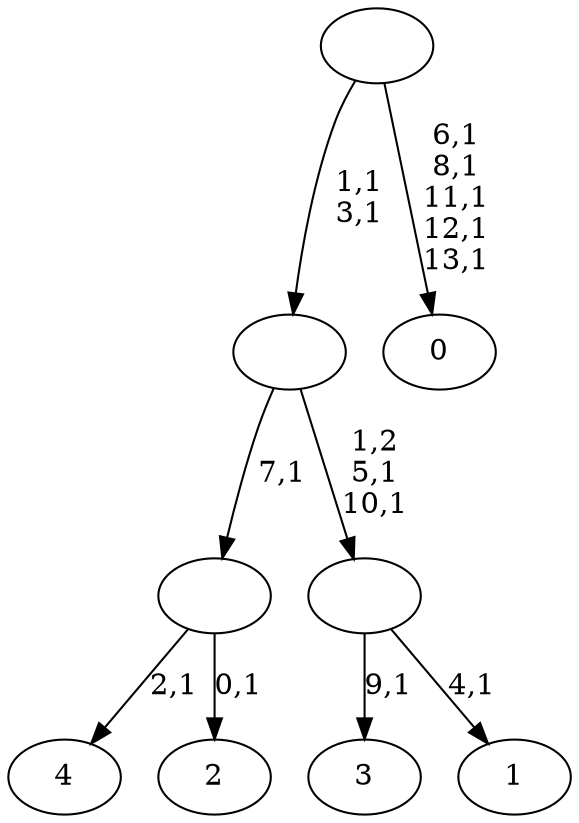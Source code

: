 digraph T {
	19 [label="4"]
	17 [label="3"]
	15 [label="2"]
	13 [label=""]
	12 [label="1"]
	10 [label=""]
	8 [label=""]
	6 [label="0"]
	0 [label=""]
	13 -> 15 [label="0,1"]
	13 -> 19 [label="2,1"]
	10 -> 12 [label="4,1"]
	10 -> 17 [label="9,1"]
	8 -> 10 [label="1,2\n5,1\n10,1"]
	8 -> 13 [label="7,1"]
	0 -> 6 [label="6,1\n8,1\n11,1\n12,1\n13,1"]
	0 -> 8 [label="1,1\n3,1"]
}
